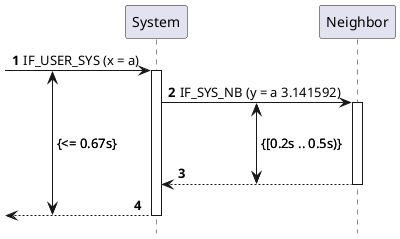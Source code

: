 ' @see https://plantuml.com/sequence-diagram

@startuml
!pragma teoz true

hide footbox
autonumber

participant System
participant Neighbor

{t_start} [-> System++: IF_USER_SYS (x = a)
{t_a} System -> Neighbor++: IF_SYS_NB (y = a 3.141592)
||50||
{t_b} System <-- Neighbor--
{t_end} [<-- System--:
{t_start} <-> {t_end}: {<= 0.67s}
{t_a} <-> {t_b}: {[0.2s .. 0.5s)}

@enduml
